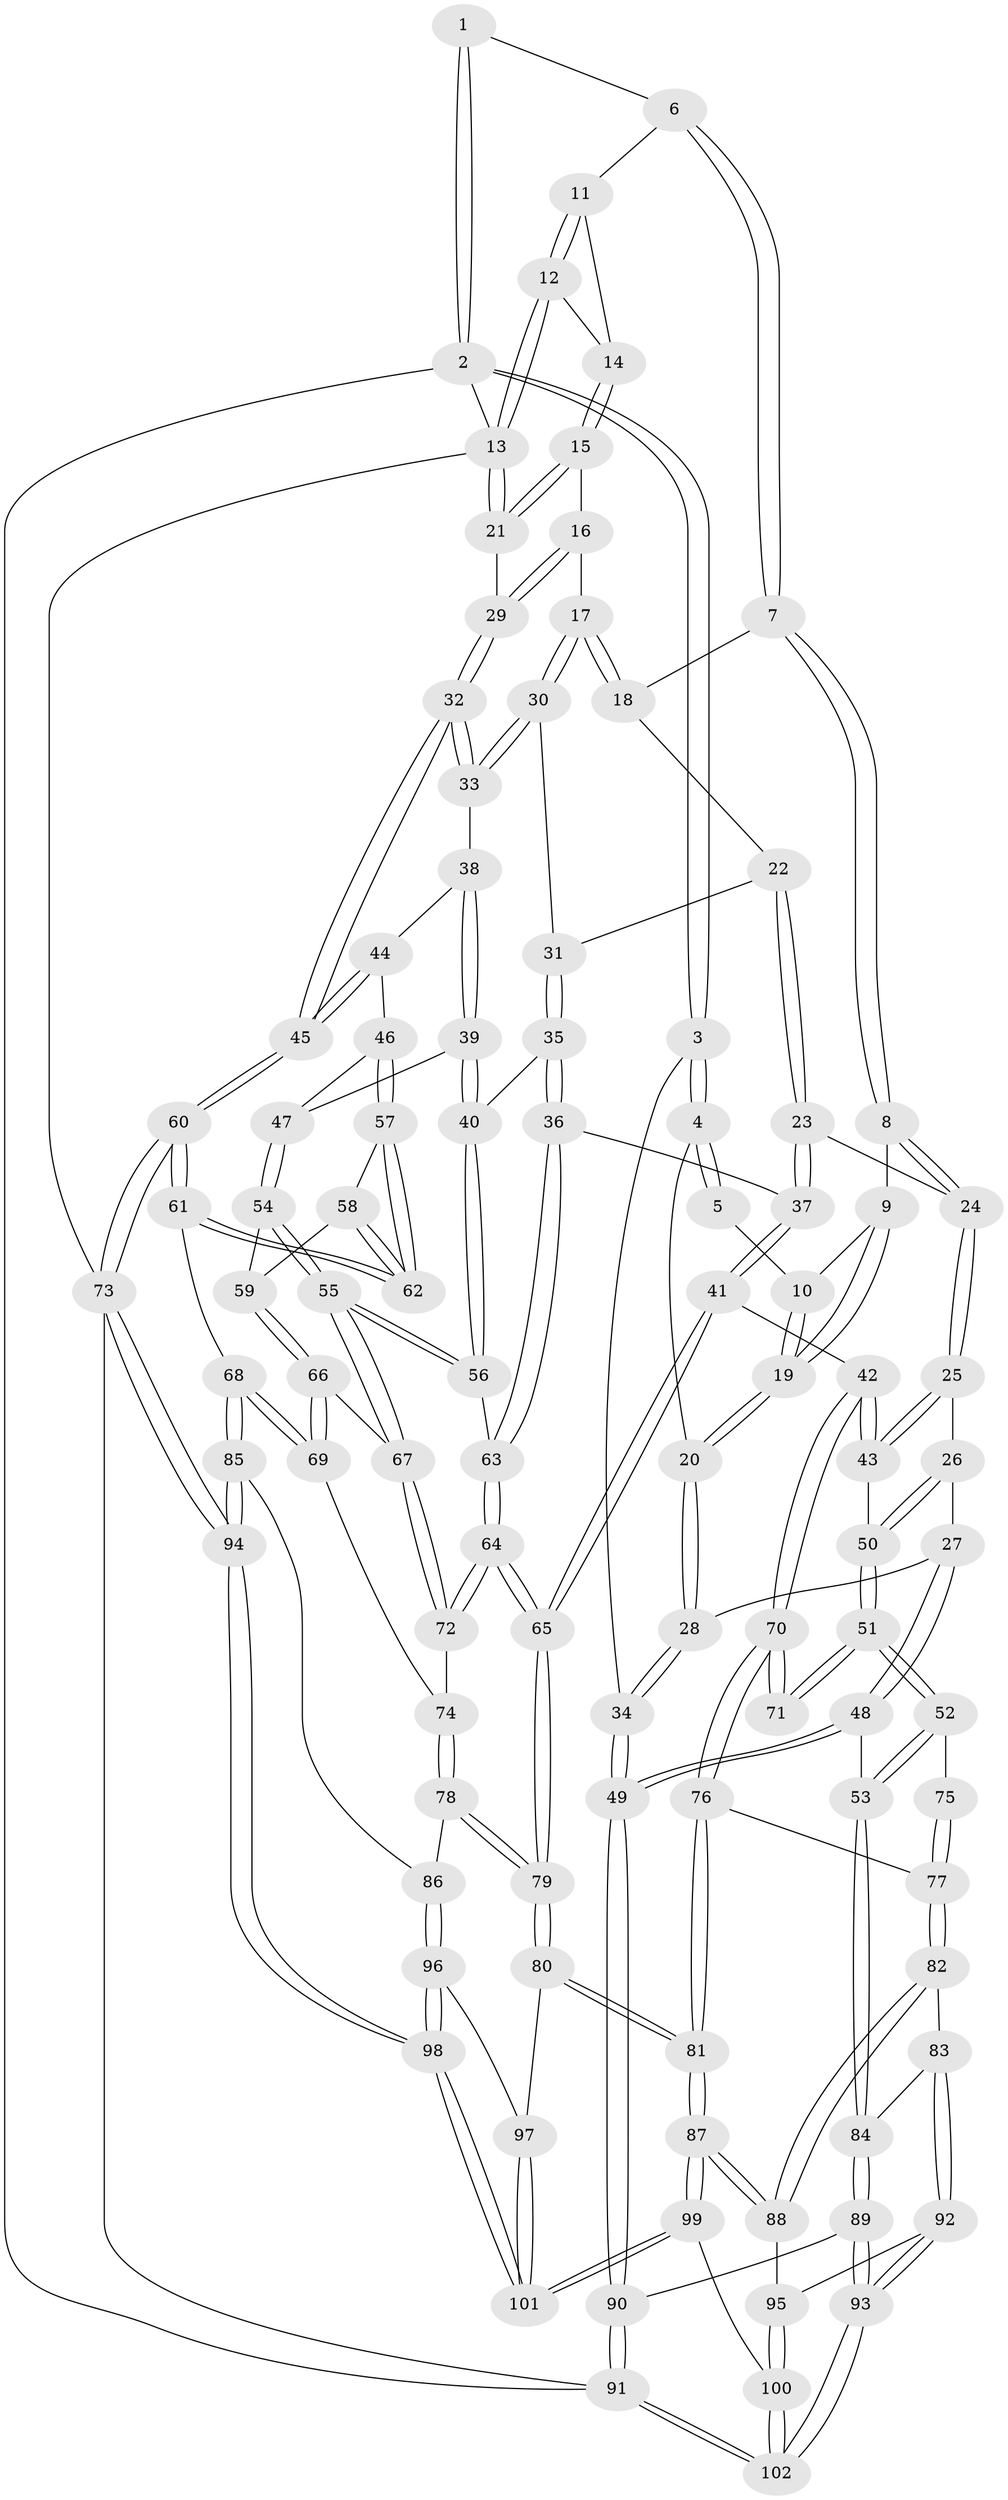 // Generated by graph-tools (version 1.1) at 2025/11/02/21/25 10:11:12]
// undirected, 102 vertices, 252 edges
graph export_dot {
graph [start="1"]
  node [color=gray90,style=filled];
  1 [pos="+0.35679461727588324+0"];
  2 [pos="+0+0"];
  3 [pos="+0+0.104019810588285"];
  4 [pos="+0+0.16551092847109983"];
  5 [pos="+0.19982382667316062+0.12176167916240888"];
  6 [pos="+0.5188210112805702+0"];
  7 [pos="+0.5070132702556414+0.09521332679462007"];
  8 [pos="+0.4421769003707647+0.20184637932722682"];
  9 [pos="+0.3660559181555015+0.20747413617539426"];
  10 [pos="+0.2183527204936759+0.13510029980146576"];
  11 [pos="+0.6070400549396365+0"];
  12 [pos="+1+0"];
  13 [pos="+1+0"];
  14 [pos="+0.8321928879902902+0.12400716255122911"];
  15 [pos="+0.8392124805948494+0.1810259929253541"];
  16 [pos="+0.8439434074841994+0.24457593369054054"];
  17 [pos="+0.812778636244782+0.28384355456042165"];
  18 [pos="+0.7346518810811226+0.25190540154954333"];
  19 [pos="+0.20288638329027883+0.3082470332045929"];
  20 [pos="+0.1672842559928735+0.3371115451336051"];
  21 [pos="+1+0"];
  22 [pos="+0.5688023751214587+0.3530651644862196"];
  23 [pos="+0.46193954373542784+0.35905379088621014"];
  24 [pos="+0.4614458100305794+0.35872064362808415"];
  25 [pos="+0.4136438167132604+0.39860096231516134"];
  26 [pos="+0.2997230145055402+0.4620460623963198"];
  27 [pos="+0.22667430897643615+0.44531219467164135"];
  28 [pos="+0.1950168636248919+0.417997726834461"];
  29 [pos="+1+0.11437703716020567"];
  30 [pos="+0.8151425153914414+0.34219210619265"];
  31 [pos="+0.6939424288592806+0.3961514599718257"];
  32 [pos="+1+0.43217147147487284"];
  33 [pos="+0.8170769992573208+0.3460593517548057"];
  34 [pos="+0+0.5942803377976429"];
  35 [pos="+0.6213035996527299+0.4856189098358571"];
  36 [pos="+0.5844907592008107+0.5068414241853021"];
  37 [pos="+0.5684303914424234+0.5063419907344175"];
  38 [pos="+0.8252254251897004+0.39356799323757363"];
  39 [pos="+0.8068980077721241+0.48653602987195743"];
  40 [pos="+0.777560162777049+0.5164372477348849"];
  41 [pos="+0.4980964554528148+0.631921174151948"];
  42 [pos="+0.48976204824299807+0.636305709870641"];
  43 [pos="+0.44429639744547295+0.5923448064942398"];
  44 [pos="+0.9867458175757413+0.49991069329531884"];
  45 [pos="+1+0.45825506991566484"];
  46 [pos="+0.9512803528073532+0.5461120780297656"];
  47 [pos="+0.8391274526684789+0.5223409817249821"];
  48 [pos="+0.15403386757069723+0.6367426541155548"];
  49 [pos="+0+0.6543299039986147"];
  50 [pos="+0.3217665515617015+0.5381555312509346"];
  51 [pos="+0.29392664370704785+0.6605114533996354"];
  52 [pos="+0.2808314881674833+0.6749790237640305"];
  53 [pos="+0.2517897302381892+0.6988150694185989"];
  54 [pos="+0.847562950395337+0.5416514107161877"];
  55 [pos="+0.803152693013429+0.6471061201792376"];
  56 [pos="+0.7653508366590123+0.5412952056431763"];
  57 [pos="+0.9511908529001519+0.5466045595460505"];
  58 [pos="+0.8974331137532454+0.6056868391399136"];
  59 [pos="+0.8789148498615782+0.6070362404055093"];
  60 [pos="+1+0.7756132201819553"];
  61 [pos="+1+0.7340861758425785"];
  62 [pos="+1+0.6718832171127013"];
  63 [pos="+0.6840120656573211+0.5998941481858352"];
  64 [pos="+0.6787516456792739+0.6755914105786127"];
  65 [pos="+0.664599141141989+0.6978835244695866"];
  66 [pos="+0.8628428751471543+0.630928500575249"];
  67 [pos="+0.8036134453768611+0.6485577944968081"];
  68 [pos="+0.9462602905026523+0.7503465724447278"];
  69 [pos="+0.9061852496643469+0.7148447582408906"];
  70 [pos="+0.48510175860629484+0.643804732931196"];
  71 [pos="+0.436121071198961+0.652218303414139"];
  72 [pos="+0.7980812517193487+0.657430172137902"];
  73 [pos="+1+1"];
  74 [pos="+0.8102310046907534+0.6950955542130254"];
  75 [pos="+0.3780583549485018+0.7183440853856495"];
  76 [pos="+0.48102961691788804+0.697870108257618"];
  77 [pos="+0.4059637209064861+0.7598983420838533"];
  78 [pos="+0.7798781621714309+0.8225249166698934"];
  79 [pos="+0.6770771620723036+0.828180134851888"];
  80 [pos="+0.6519455095690757+0.85368451850035"];
  81 [pos="+0.5803416642221375+0.911175312413559"];
  82 [pos="+0.3672386954986591+0.8217368840993937"];
  83 [pos="+0.2926368877754839+0.7864726575197711"];
  84 [pos="+0.25408901269044215+0.7439635840521647"];
  85 [pos="+0.8385471514686392+0.8290799908889284"];
  86 [pos="+0.8016152443698372+0.8289407696347556"];
  87 [pos="+0.5678853051508741+0.9320080573427474"];
  88 [pos="+0.38659068763841803+0.85128809347143"];
  89 [pos="+0.11032265838847762+0.8581221821219209"];
  90 [pos="+0+0.7160219109953765"];
  91 [pos="+0+1"];
  92 [pos="+0.22749162442047383+0.9696385691952867"];
  93 [pos="+0.1814743237348201+1"];
  94 [pos="+1+1"];
  95 [pos="+0.355099617750125+0.8898796222589902"];
  96 [pos="+0.8067376404710626+0.8864945082885557"];
  97 [pos="+0.787371154698171+0.9676642898281286"];
  98 [pos="+0.9582559125139632+1"];
  99 [pos="+0.5531128241705314+1"];
  100 [pos="+0.3699541374947967+1"];
  101 [pos="+0.9334946243366716+1"];
  102 [pos="+0.17815894106983773+1"];
  1 -- 2;
  1 -- 2;
  1 -- 6;
  2 -- 3;
  2 -- 3;
  2 -- 13;
  2 -- 91;
  3 -- 4;
  3 -- 4;
  3 -- 34;
  4 -- 5;
  4 -- 5;
  4 -- 20;
  5 -- 10;
  6 -- 7;
  6 -- 7;
  6 -- 11;
  7 -- 8;
  7 -- 8;
  7 -- 18;
  8 -- 9;
  8 -- 24;
  8 -- 24;
  9 -- 10;
  9 -- 19;
  9 -- 19;
  10 -- 19;
  10 -- 19;
  11 -- 12;
  11 -- 12;
  11 -- 14;
  12 -- 13;
  12 -- 13;
  12 -- 14;
  13 -- 21;
  13 -- 21;
  13 -- 73;
  14 -- 15;
  14 -- 15;
  15 -- 16;
  15 -- 21;
  15 -- 21;
  16 -- 17;
  16 -- 29;
  16 -- 29;
  17 -- 18;
  17 -- 18;
  17 -- 30;
  17 -- 30;
  18 -- 22;
  19 -- 20;
  19 -- 20;
  20 -- 28;
  20 -- 28;
  21 -- 29;
  22 -- 23;
  22 -- 23;
  22 -- 31;
  23 -- 24;
  23 -- 37;
  23 -- 37;
  24 -- 25;
  24 -- 25;
  25 -- 26;
  25 -- 43;
  25 -- 43;
  26 -- 27;
  26 -- 50;
  26 -- 50;
  27 -- 28;
  27 -- 48;
  27 -- 48;
  28 -- 34;
  28 -- 34;
  29 -- 32;
  29 -- 32;
  30 -- 31;
  30 -- 33;
  30 -- 33;
  31 -- 35;
  31 -- 35;
  32 -- 33;
  32 -- 33;
  32 -- 45;
  32 -- 45;
  33 -- 38;
  34 -- 49;
  34 -- 49;
  35 -- 36;
  35 -- 36;
  35 -- 40;
  36 -- 37;
  36 -- 63;
  36 -- 63;
  37 -- 41;
  37 -- 41;
  38 -- 39;
  38 -- 39;
  38 -- 44;
  39 -- 40;
  39 -- 40;
  39 -- 47;
  40 -- 56;
  40 -- 56;
  41 -- 42;
  41 -- 65;
  41 -- 65;
  42 -- 43;
  42 -- 43;
  42 -- 70;
  42 -- 70;
  43 -- 50;
  44 -- 45;
  44 -- 45;
  44 -- 46;
  45 -- 60;
  45 -- 60;
  46 -- 47;
  46 -- 57;
  46 -- 57;
  47 -- 54;
  47 -- 54;
  48 -- 49;
  48 -- 49;
  48 -- 53;
  49 -- 90;
  49 -- 90;
  50 -- 51;
  50 -- 51;
  51 -- 52;
  51 -- 52;
  51 -- 71;
  51 -- 71;
  52 -- 53;
  52 -- 53;
  52 -- 75;
  53 -- 84;
  53 -- 84;
  54 -- 55;
  54 -- 55;
  54 -- 59;
  55 -- 56;
  55 -- 56;
  55 -- 67;
  55 -- 67;
  56 -- 63;
  57 -- 58;
  57 -- 62;
  57 -- 62;
  58 -- 59;
  58 -- 62;
  58 -- 62;
  59 -- 66;
  59 -- 66;
  60 -- 61;
  60 -- 61;
  60 -- 73;
  60 -- 73;
  61 -- 62;
  61 -- 62;
  61 -- 68;
  63 -- 64;
  63 -- 64;
  64 -- 65;
  64 -- 65;
  64 -- 72;
  64 -- 72;
  65 -- 79;
  65 -- 79;
  66 -- 67;
  66 -- 69;
  66 -- 69;
  67 -- 72;
  67 -- 72;
  68 -- 69;
  68 -- 69;
  68 -- 85;
  68 -- 85;
  69 -- 74;
  70 -- 71;
  70 -- 71;
  70 -- 76;
  70 -- 76;
  72 -- 74;
  73 -- 94;
  73 -- 94;
  73 -- 91;
  74 -- 78;
  74 -- 78;
  75 -- 77;
  75 -- 77;
  76 -- 77;
  76 -- 81;
  76 -- 81;
  77 -- 82;
  77 -- 82;
  78 -- 79;
  78 -- 79;
  78 -- 86;
  79 -- 80;
  79 -- 80;
  80 -- 81;
  80 -- 81;
  80 -- 97;
  81 -- 87;
  81 -- 87;
  82 -- 83;
  82 -- 88;
  82 -- 88;
  83 -- 84;
  83 -- 92;
  83 -- 92;
  84 -- 89;
  84 -- 89;
  85 -- 86;
  85 -- 94;
  85 -- 94;
  86 -- 96;
  86 -- 96;
  87 -- 88;
  87 -- 88;
  87 -- 99;
  87 -- 99;
  88 -- 95;
  89 -- 90;
  89 -- 93;
  89 -- 93;
  90 -- 91;
  90 -- 91;
  91 -- 102;
  91 -- 102;
  92 -- 93;
  92 -- 93;
  92 -- 95;
  93 -- 102;
  93 -- 102;
  94 -- 98;
  94 -- 98;
  95 -- 100;
  95 -- 100;
  96 -- 97;
  96 -- 98;
  96 -- 98;
  97 -- 101;
  97 -- 101;
  98 -- 101;
  98 -- 101;
  99 -- 100;
  99 -- 101;
  99 -- 101;
  100 -- 102;
  100 -- 102;
}
